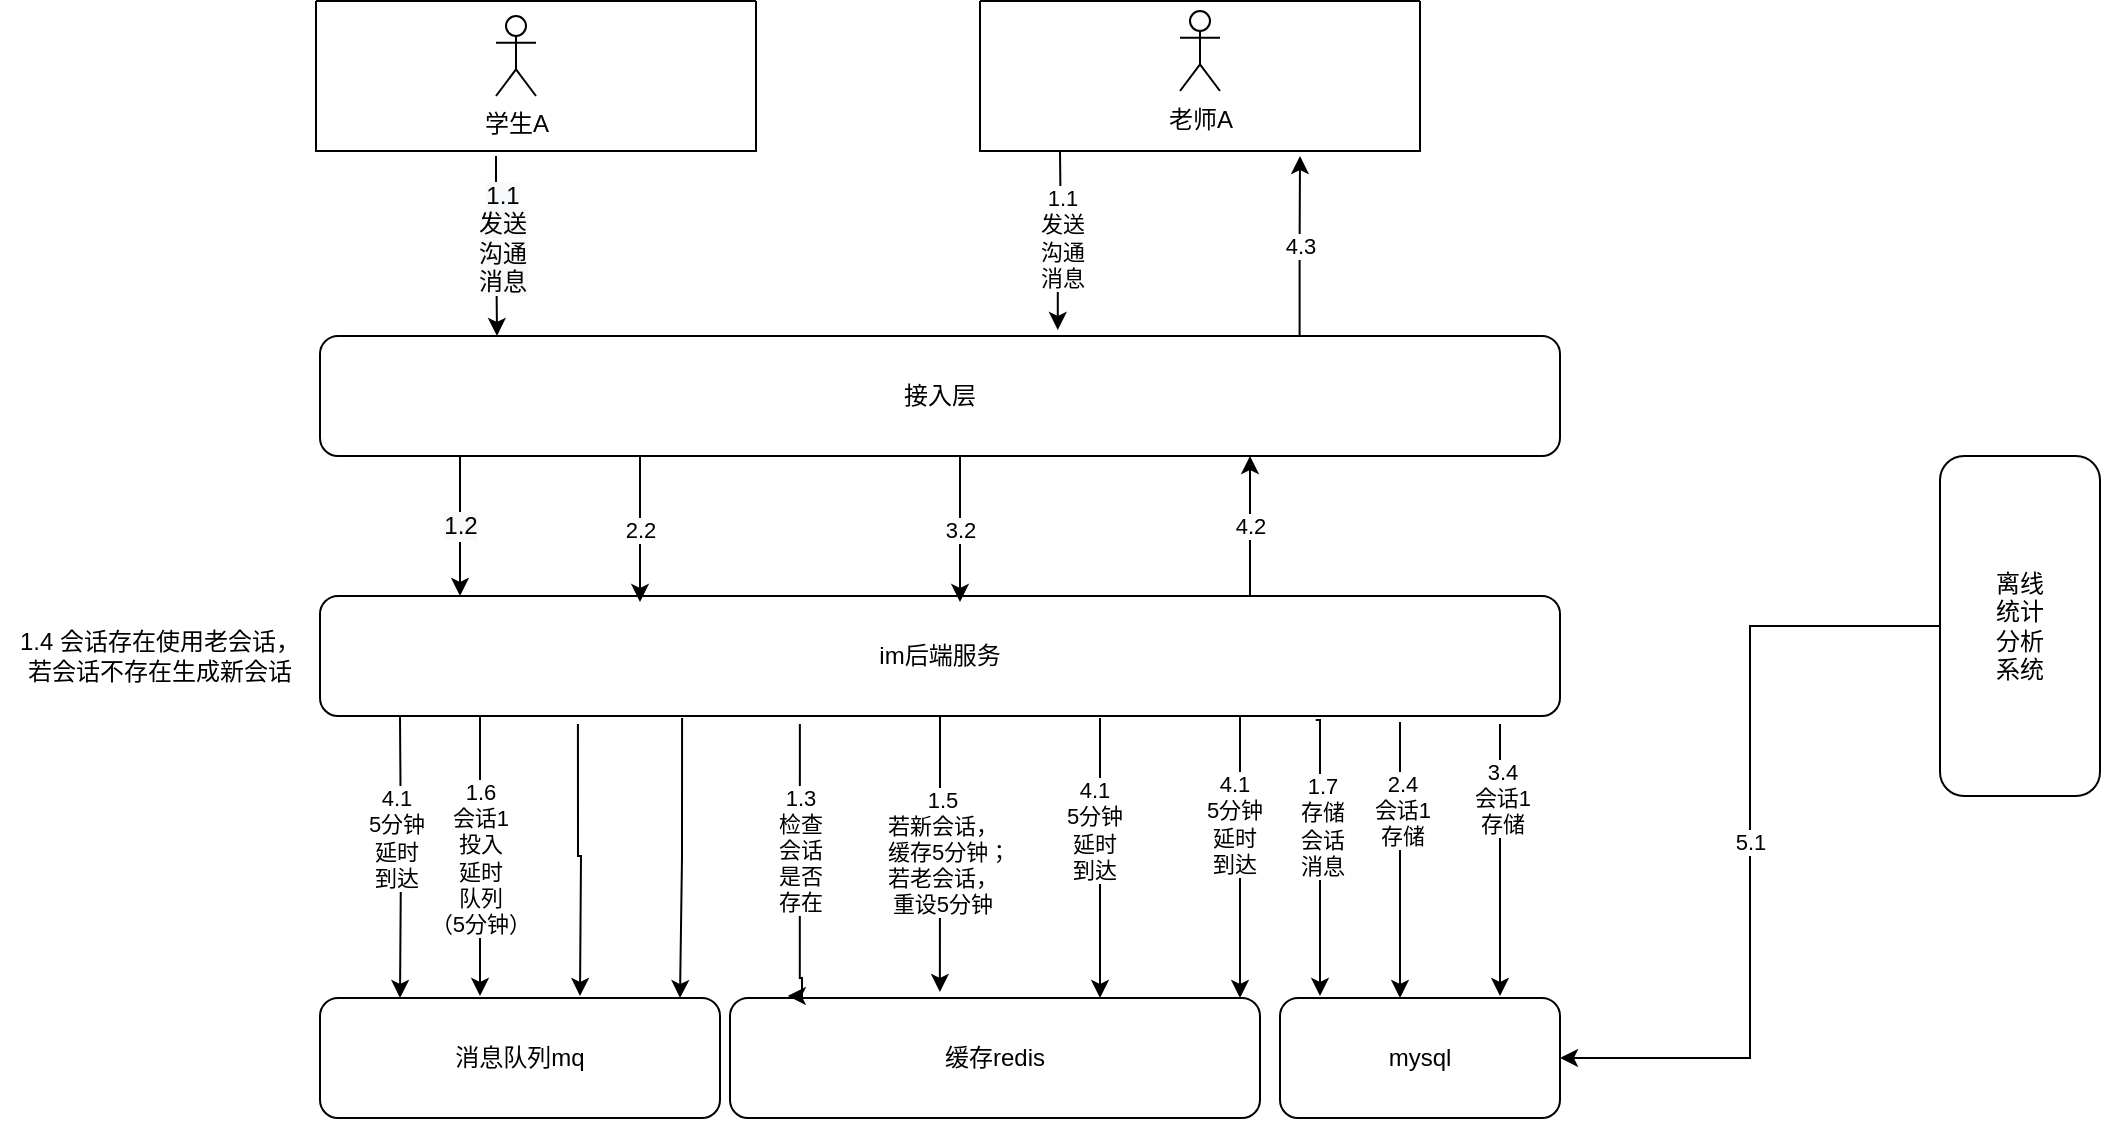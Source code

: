 <mxfile version="15.4.3" type="github">
  <diagram id="C5RBs43oDa-KdzZeNtuy" name="Page-1">
    <mxGraphModel dx="1853" dy="546" grid="1" gridSize="10" guides="1" tooltips="1" connect="1" arrows="1" fold="1" page="1" pageScale="1" pageWidth="827" pageHeight="1169" math="0" shadow="0">
      <root>
        <mxCell id="WIyWlLk6GJQsqaUBKTNV-0" />
        <mxCell id="WIyWlLk6GJQsqaUBKTNV-1" parent="WIyWlLk6GJQsqaUBKTNV-0" />
        <mxCell id="kE2I2lEU6atdpEpyS6rK-24" value="" style="edgeStyle=orthogonalEdgeStyle;rounded=0;orthogonalLoop=1;jettySize=auto;html=1;" edge="1" parent="WIyWlLk6GJQsqaUBKTNV-1">
          <mxGeometry relative="1" as="geometry">
            <mxPoint x="200" y="370" as="sourcePoint" />
            <mxPoint x="200" y="510" as="targetPoint" />
            <Array as="points">
              <mxPoint x="200" y="465" />
            </Array>
          </mxGeometry>
        </mxCell>
        <mxCell id="kE2I2lEU6atdpEpyS6rK-27" value="1.6&lt;br&gt;会话1&lt;br&gt;投入&lt;br&gt;延时&lt;br&gt;队列&lt;br&gt;（5分钟）" style="edgeLabel;html=1;align=center;verticalAlign=middle;resizable=0;points=[];" vertex="1" connectable="0" parent="kE2I2lEU6atdpEpyS6rK-24">
          <mxGeometry x="-0.222" y="1" relative="1" as="geometry">
            <mxPoint x="-1" y="16" as="offset" />
          </mxGeometry>
        </mxCell>
        <mxCell id="kE2I2lEU6atdpEpyS6rK-60" value="4.2" style="edgeStyle=orthogonalEdgeStyle;rounded=0;orthogonalLoop=1;jettySize=auto;html=1;exitX=0.75;exitY=0;exitDx=0;exitDy=0;entryX=0.75;entryY=1;entryDx=0;entryDy=0;" edge="1" parent="WIyWlLk6GJQsqaUBKTNV-1" source="kE2I2lEU6atdpEpyS6rK-2" target="kE2I2lEU6atdpEpyS6rK-4">
          <mxGeometry relative="1" as="geometry">
            <mxPoint x="541" y="250" as="targetPoint" />
          </mxGeometry>
        </mxCell>
        <mxCell id="kE2I2lEU6atdpEpyS6rK-2" value="im后端服务" style="rounded=1;whiteSpace=wrap;html=1;" vertex="1" parent="WIyWlLk6GJQsqaUBKTNV-1">
          <mxGeometry x="120" y="310" width="620" height="60" as="geometry" />
        </mxCell>
        <mxCell id="kE2I2lEU6atdpEpyS6rK-20" value="&lt;span style=&quot;font-size: 12px ; background-color: rgb(248 , 249 , 250)&quot;&gt;1.2&lt;/span&gt;" style="edgeStyle=orthogonalEdgeStyle;rounded=0;orthogonalLoop=1;jettySize=auto;html=1;" edge="1" parent="WIyWlLk6GJQsqaUBKTNV-1" source="kE2I2lEU6atdpEpyS6rK-4" target="kE2I2lEU6atdpEpyS6rK-2">
          <mxGeometry relative="1" as="geometry">
            <Array as="points">
              <mxPoint x="190" y="260" />
              <mxPoint x="190" y="260" />
            </Array>
          </mxGeometry>
        </mxCell>
        <mxCell id="kE2I2lEU6atdpEpyS6rK-62" value="4.3" style="edgeStyle=orthogonalEdgeStyle;rounded=0;orthogonalLoop=1;jettySize=auto;html=1;exitX=0.79;exitY=0;exitDx=0;exitDy=0;exitPerimeter=0;" edge="1" parent="WIyWlLk6GJQsqaUBKTNV-1" source="kE2I2lEU6atdpEpyS6rK-4">
          <mxGeometry relative="1" as="geometry">
            <mxPoint x="610" y="90" as="targetPoint" />
          </mxGeometry>
        </mxCell>
        <mxCell id="kE2I2lEU6atdpEpyS6rK-4" value="接入层" style="rounded=1;whiteSpace=wrap;html=1;" vertex="1" parent="WIyWlLk6GJQsqaUBKTNV-1">
          <mxGeometry x="120" y="180" width="620" height="60" as="geometry" />
        </mxCell>
        <mxCell id="kE2I2lEU6atdpEpyS6rK-59" value="5.1" style="edgeStyle=orthogonalEdgeStyle;rounded=0;orthogonalLoop=1;jettySize=auto;html=1;entryX=1;entryY=0.5;entryDx=0;entryDy=0;" edge="1" parent="WIyWlLk6GJQsqaUBKTNV-1" source="kE2I2lEU6atdpEpyS6rK-5" target="kE2I2lEU6atdpEpyS6rK-33">
          <mxGeometry relative="1" as="geometry" />
        </mxCell>
        <mxCell id="kE2I2lEU6atdpEpyS6rK-5" value="离线&lt;br&gt;统计&lt;br&gt;分析&lt;br&gt;系统" style="rounded=1;whiteSpace=wrap;html=1;" vertex="1" parent="WIyWlLk6GJQsqaUBKTNV-1">
          <mxGeometry x="930" y="240" width="80" height="170" as="geometry" />
        </mxCell>
        <mxCell id="kE2I2lEU6atdpEpyS6rK-15" value="" style="edgeStyle=orthogonalEdgeStyle;rounded=0;orthogonalLoop=1;jettySize=auto;html=1;entryX=0.595;entryY=-0.05;entryDx=0;entryDy=0;entryPerimeter=0;" edge="1" parent="WIyWlLk6GJQsqaUBKTNV-1" target="kE2I2lEU6atdpEpyS6rK-4">
          <mxGeometry relative="1" as="geometry">
            <mxPoint x="490" y="87.5" as="sourcePoint" />
            <mxPoint x="490" y="157.5" as="targetPoint" />
          </mxGeometry>
        </mxCell>
        <mxCell id="kE2I2lEU6atdpEpyS6rK-82" value="1.1&lt;br&gt;发送&lt;br&gt;沟通&lt;br&gt;消息" style="edgeLabel;html=1;align=center;verticalAlign=middle;resizable=0;points=[];" vertex="1" connectable="0" parent="kE2I2lEU6atdpEpyS6rK-15">
          <mxGeometry x="-0.371" y="-3" relative="1" as="geometry">
            <mxPoint x="3" y="15" as="offset" />
          </mxGeometry>
        </mxCell>
        <mxCell id="kE2I2lEU6atdpEpyS6rK-10" value="老师A" style="shape=umlActor;verticalLabelPosition=bottom;verticalAlign=top;html=1;outlineConnect=0;" vertex="1" parent="WIyWlLk6GJQsqaUBKTNV-1">
          <mxGeometry x="550" y="17.5" width="20" height="40" as="geometry" />
        </mxCell>
        <mxCell id="kE2I2lEU6atdpEpyS6rK-11" value="学生A" style="shape=umlActor;verticalLabelPosition=bottom;verticalAlign=top;html=1;outlineConnect=0;" vertex="1" parent="WIyWlLk6GJQsqaUBKTNV-1">
          <mxGeometry x="208" y="20" width="20" height="40" as="geometry" />
        </mxCell>
        <mxCell id="kE2I2lEU6atdpEpyS6rK-16" value="" style="edgeStyle=orthogonalEdgeStyle;rounded=0;orthogonalLoop=1;jettySize=auto;html=1;" edge="1" parent="WIyWlLk6GJQsqaUBKTNV-1">
          <mxGeometry relative="1" as="geometry">
            <mxPoint x="208" y="90" as="sourcePoint" />
            <mxPoint x="208.5" y="180" as="targetPoint" />
            <Array as="points">
              <mxPoint x="208.5" y="120" />
              <mxPoint x="208.5" y="120" />
            </Array>
          </mxGeometry>
        </mxCell>
        <mxCell id="kE2I2lEU6atdpEpyS6rK-18" value="&lt;span style=&quot;color: rgba(0 , 0 , 0 , 0) ; font-family: monospace ; font-size: 0px ; background-color: rgb(248 , 249 , 250)&quot;&gt;%3CmxGraphModel%3E%3Croot%3E%3CmxCell%20id%3D%220%22%2F%3E%3CmxCell%20id%3D%221%22%20parent%3D%220%22%2F%3E%3CmxCell%20id%3D%222%22%20value%3D%22%E8%80%81%E5%B8%88%22%20style%3D%22shape%3DumlActor%3BverticalLabelPosition%3Dbottom%3BverticalAlign%3Dtop%3Bhtml%3D1%3BoutlineConnect%3D0%3B%22%20vertex%3D%221%22%20parent%3D%221%22%3E%3CmxGeometry%20x%3D%22280%22%20y%3D%2230%22%20width%3D%2220%22%20height%3D%2240%22%20as%3D%22geometry%22%2F%3E%3C%2FmxCell%3E%3C%2Froot%3E%3C%2FmxGraphModel%&lt;/span&gt;" style="edgeLabel;html=1;align=center;verticalAlign=middle;resizable=0;points=[];" vertex="1" connectable="0" parent="kE2I2lEU6atdpEpyS6rK-16">
          <mxGeometry x="-0.34" y="-3" relative="1" as="geometry">
            <mxPoint x="-72" y="10" as="offset" />
          </mxGeometry>
        </mxCell>
        <mxCell id="kE2I2lEU6atdpEpyS6rK-68" value="&lt;span style=&quot;font-size: 12px ; background-color: rgb(248 , 249 , 250)&quot;&gt;1.1&lt;/span&gt;&lt;br style=&quot;font-size: 12px ; background-color: rgb(248 , 249 , 250)&quot;&gt;&lt;span style=&quot;font-size: 12px ; background-color: rgb(248 , 249 , 250)&quot;&gt;发送&lt;br&gt;&lt;/span&gt;&lt;span style=&quot;font-size: 12px ; background-color: rgb(248 , 249 , 250)&quot;&gt;沟通&lt;br&gt;消息&lt;br&gt;&lt;/span&gt;" style="edgeLabel;html=1;align=center;verticalAlign=middle;resizable=0;points=[];" vertex="1" connectable="0" parent="kE2I2lEU6atdpEpyS6rK-16">
          <mxGeometry x="-0.089" y="-2" relative="1" as="geometry">
            <mxPoint x="4" as="offset" />
          </mxGeometry>
        </mxCell>
        <mxCell id="kE2I2lEU6atdpEpyS6rK-25" value="消息队列mq" style="rounded=1;whiteSpace=wrap;html=1;" vertex="1" parent="WIyWlLk6GJQsqaUBKTNV-1">
          <mxGeometry x="120" y="511" width="200" height="60" as="geometry" />
        </mxCell>
        <mxCell id="kE2I2lEU6atdpEpyS6rK-26" value="缓存redis" style="rounded=1;whiteSpace=wrap;html=1;" vertex="1" parent="WIyWlLk6GJQsqaUBKTNV-1">
          <mxGeometry x="325" y="511" width="265" height="60" as="geometry" />
        </mxCell>
        <mxCell id="kE2I2lEU6atdpEpyS6rK-28" value="" style="edgeStyle=orthogonalEdgeStyle;rounded=0;orthogonalLoop=1;jettySize=auto;html=1;exitX=0.387;exitY=1.067;exitDx=0;exitDy=0;exitPerimeter=0;entryX=0.109;entryY=-0.017;entryDx=0;entryDy=0;entryPerimeter=0;" edge="1" parent="WIyWlLk6GJQsqaUBKTNV-1" source="kE2I2lEU6atdpEpyS6rK-2" target="kE2I2lEU6atdpEpyS6rK-26">
          <mxGeometry relative="1" as="geometry">
            <mxPoint x="360" y="421" as="sourcePoint" />
            <mxPoint x="361" y="511" as="targetPoint" />
            <Array as="points">
              <mxPoint x="360" y="501" />
              <mxPoint x="361" y="501" />
              <mxPoint x="361" y="510" />
            </Array>
          </mxGeometry>
        </mxCell>
        <mxCell id="kE2I2lEU6atdpEpyS6rK-69" value="1.3&lt;br&gt;检查&lt;br&gt;会话&lt;br&gt;是否&lt;br&gt;存在" style="edgeLabel;html=1;align=center;verticalAlign=middle;resizable=0;points=[];" vertex="1" connectable="0" parent="kE2I2lEU6atdpEpyS6rK-28">
          <mxGeometry x="-0.146" y="3" relative="1" as="geometry">
            <mxPoint x="-3" y="1" as="offset" />
          </mxGeometry>
        </mxCell>
        <mxCell id="kE2I2lEU6atdpEpyS6rK-33" value="mysql" style="rounded=1;whiteSpace=wrap;html=1;" vertex="1" parent="WIyWlLk6GJQsqaUBKTNV-1">
          <mxGeometry x="600" y="511" width="140" height="60" as="geometry" />
        </mxCell>
        <mxCell id="kE2I2lEU6atdpEpyS6rK-35" value="" style="edgeStyle=orthogonalEdgeStyle;rounded=0;orthogonalLoop=1;jettySize=auto;html=1;entryX=0.25;entryY=0;entryDx=0;entryDy=0;exitX=0.803;exitY=1.033;exitDx=0;exitDy=0;exitPerimeter=0;" edge="1" parent="WIyWlLk6GJQsqaUBKTNV-1" source="kE2I2lEU6atdpEpyS6rK-2">
          <mxGeometry relative="1" as="geometry">
            <mxPoint x="620" y="430" as="sourcePoint" />
            <mxPoint x="620" y="510" as="targetPoint" />
            <Array as="points">
              <mxPoint x="620" y="372" />
            </Array>
          </mxGeometry>
        </mxCell>
        <mxCell id="kE2I2lEU6atdpEpyS6rK-36" value="1.7&lt;br&gt;存储&lt;br&gt;会话&lt;br&gt;消息" style="edgeLabel;html=1;align=center;verticalAlign=middle;resizable=0;points=[];" vertex="1" connectable="0" parent="kE2I2lEU6atdpEpyS6rK-35">
          <mxGeometry x="-0.222" y="1" relative="1" as="geometry">
            <mxPoint as="offset" />
          </mxGeometry>
        </mxCell>
        <mxCell id="kE2I2lEU6atdpEpyS6rK-37" value="2.2" style="edgeStyle=orthogonalEdgeStyle;rounded=0;orthogonalLoop=1;jettySize=auto;html=1;" edge="1" parent="WIyWlLk6GJQsqaUBKTNV-1">
          <mxGeometry relative="1" as="geometry">
            <mxPoint x="280" y="240" as="sourcePoint" />
            <mxPoint x="280" y="313" as="targetPoint" />
            <Array as="points">
              <mxPoint x="280" y="260" />
              <mxPoint x="280" y="260" />
            </Array>
          </mxGeometry>
        </mxCell>
        <mxCell id="kE2I2lEU6atdpEpyS6rK-39" value="" style="edgeStyle=orthogonalEdgeStyle;rounded=0;orthogonalLoop=1;jettySize=auto;html=1;entryX=0.396;entryY=-0.05;entryDx=0;entryDy=0;entryPerimeter=0;" edge="1" parent="WIyWlLk6GJQsqaUBKTNV-1" source="kE2I2lEU6atdpEpyS6rK-2" target="kE2I2lEU6atdpEpyS6rK-26">
          <mxGeometry relative="1" as="geometry">
            <mxPoint x="413.5" y="421" as="sourcePoint" />
            <mxPoint x="413" y="511" as="targetPoint" />
            <Array as="points" />
          </mxGeometry>
        </mxCell>
        <mxCell id="kE2I2lEU6atdpEpyS6rK-40" value="1.5&lt;br&gt;若新会话，&lt;br&gt;&amp;nbsp; 缓存5分钟；&lt;br&gt;若老会话，&lt;br&gt;重设5分钟" style="edgeLabel;html=1;align=center;verticalAlign=middle;resizable=0;points=[];" vertex="1" connectable="0" parent="kE2I2lEU6atdpEpyS6rK-39">
          <mxGeometry x="-0.222" y="1" relative="1" as="geometry">
            <mxPoint y="14" as="offset" />
          </mxGeometry>
        </mxCell>
        <mxCell id="kE2I2lEU6atdpEpyS6rK-41" value="" style="edgeStyle=orthogonalEdgeStyle;rounded=0;orthogonalLoop=1;jettySize=auto;html=1;entryX=0.25;entryY=0;entryDx=0;entryDy=0;" edge="1" parent="WIyWlLk6GJQsqaUBKTNV-1">
          <mxGeometry relative="1" as="geometry">
            <mxPoint x="660" y="390" as="sourcePoint" />
            <mxPoint x="660" y="511" as="targetPoint" />
            <Array as="points">
              <mxPoint x="660" y="373" />
            </Array>
          </mxGeometry>
        </mxCell>
        <mxCell id="kE2I2lEU6atdpEpyS6rK-42" value="2.4&lt;br&gt;会话1&lt;br&gt;存储" style="edgeLabel;html=1;align=center;verticalAlign=middle;resizable=0;points=[];" vertex="1" connectable="0" parent="kE2I2lEU6atdpEpyS6rK-41">
          <mxGeometry x="-0.222" y="1" relative="1" as="geometry">
            <mxPoint as="offset" />
          </mxGeometry>
        </mxCell>
        <mxCell id="kE2I2lEU6atdpEpyS6rK-43" value="" style="edgeStyle=orthogonalEdgeStyle;rounded=0;orthogonalLoop=1;jettySize=auto;html=1;entryX=0.5;entryY=0;entryDx=0;entryDy=0;exitX=0.208;exitY=1.067;exitDx=0;exitDy=0;exitPerimeter=0;" edge="1" parent="WIyWlLk6GJQsqaUBKTNV-1" source="kE2I2lEU6atdpEpyS6rK-2">
          <mxGeometry relative="1" as="geometry">
            <mxPoint x="250" y="420" as="sourcePoint" />
            <mxPoint x="250" y="510" as="targetPoint" />
          </mxGeometry>
        </mxCell>
        <mxCell id="kE2I2lEU6atdpEpyS6rK-48" value="3.2" style="edgeStyle=orthogonalEdgeStyle;rounded=0;orthogonalLoop=1;jettySize=auto;html=1;" edge="1" parent="WIyWlLk6GJQsqaUBKTNV-1">
          <mxGeometry relative="1" as="geometry">
            <mxPoint x="440" y="240" as="sourcePoint" />
            <mxPoint x="440" y="313" as="targetPoint" />
            <Array as="points">
              <mxPoint x="440" y="260" />
              <mxPoint x="440" y="260" />
            </Array>
          </mxGeometry>
        </mxCell>
        <mxCell id="kE2I2lEU6atdpEpyS6rK-51" value="" style="edgeStyle=orthogonalEdgeStyle;rounded=0;orthogonalLoop=1;jettySize=auto;html=1;entryX=0.5;entryY=0;entryDx=0;entryDy=0;exitX=0.75;exitY=1;exitDx=0;exitDy=0;" edge="1" parent="WIyWlLk6GJQsqaUBKTNV-1" source="kE2I2lEU6atdpEpyS6rK-2">
          <mxGeometry relative="1" as="geometry">
            <mxPoint x="580" y="421" as="sourcePoint" />
            <mxPoint x="580" y="511" as="targetPoint" />
            <Array as="points">
              <mxPoint x="580" y="370" />
            </Array>
          </mxGeometry>
        </mxCell>
        <mxCell id="kE2I2lEU6atdpEpyS6rK-53" value="4.1&lt;br&gt;5分钟&lt;br&gt;延时&lt;br&gt;到达" style="edgeLabel;html=1;align=center;verticalAlign=middle;resizable=0;points=[];" vertex="1" connectable="0" parent="kE2I2lEU6atdpEpyS6rK-51">
          <mxGeometry x="-0.2" y="-3" relative="1" as="geometry">
            <mxPoint as="offset" />
          </mxGeometry>
        </mxCell>
        <mxCell id="kE2I2lEU6atdpEpyS6rK-57" value="" style="edgeStyle=orthogonalEdgeStyle;rounded=0;orthogonalLoop=1;jettySize=auto;html=1;" edge="1" parent="WIyWlLk6GJQsqaUBKTNV-1">
          <mxGeometry relative="1" as="geometry">
            <mxPoint x="710" y="400" as="sourcePoint" />
            <mxPoint x="710" y="510" as="targetPoint" />
            <Array as="points">
              <mxPoint x="710" y="374" />
            </Array>
          </mxGeometry>
        </mxCell>
        <mxCell id="kE2I2lEU6atdpEpyS6rK-58" value="3.4&lt;br&gt;会话1&lt;br&gt;存储" style="edgeLabel;html=1;align=center;verticalAlign=middle;resizable=0;points=[];" vertex="1" connectable="0" parent="kE2I2lEU6atdpEpyS6rK-57">
          <mxGeometry x="-0.222" y="1" relative="1" as="geometry">
            <mxPoint as="offset" />
          </mxGeometry>
        </mxCell>
        <mxCell id="kE2I2lEU6atdpEpyS6rK-66" value="1.4 会话存在使用老会话，&lt;br&gt;若会话不存在生成新会话" style="text;html=1;strokeColor=none;fillColor=none;align=center;verticalAlign=middle;whiteSpace=wrap;rounded=0;" vertex="1" parent="WIyWlLk6GJQsqaUBKTNV-1">
          <mxGeometry x="-40" y="315" width="160" height="50" as="geometry" />
        </mxCell>
        <mxCell id="kE2I2lEU6atdpEpyS6rK-71" value="" style="edgeStyle=orthogonalEdgeStyle;rounded=0;orthogonalLoop=1;jettySize=auto;html=1;entryX=0.5;entryY=0;entryDx=0;entryDy=0;exitX=0.292;exitY=1.017;exitDx=0;exitDy=0;exitPerimeter=0;" edge="1" parent="WIyWlLk6GJQsqaUBKTNV-1" source="kE2I2lEU6atdpEpyS6rK-2">
          <mxGeometry relative="1" as="geometry">
            <mxPoint x="300" y="421" as="sourcePoint" />
            <mxPoint x="300" y="511" as="targetPoint" />
          </mxGeometry>
        </mxCell>
        <mxCell id="kE2I2lEU6atdpEpyS6rK-77" value="" style="edgeStyle=orthogonalEdgeStyle;rounded=0;orthogonalLoop=1;jettySize=auto;html=1;" edge="1" parent="WIyWlLk6GJQsqaUBKTNV-1">
          <mxGeometry relative="1" as="geometry">
            <mxPoint x="510" y="371" as="sourcePoint" />
            <mxPoint x="510" y="511" as="targetPoint" />
            <Array as="points">
              <mxPoint x="510" y="391" />
              <mxPoint x="510" y="391" />
            </Array>
          </mxGeometry>
        </mxCell>
        <mxCell id="kE2I2lEU6atdpEpyS6rK-78" value="4.1&lt;br&gt;5分钟&lt;br&gt;延时&lt;br&gt;到达" style="edgeLabel;html=1;align=center;verticalAlign=middle;resizable=0;points=[];" vertex="1" connectable="0" parent="kE2I2lEU6atdpEpyS6rK-77">
          <mxGeometry x="-0.2" y="-3" relative="1" as="geometry">
            <mxPoint as="offset" />
          </mxGeometry>
        </mxCell>
        <mxCell id="kE2I2lEU6atdpEpyS6rK-79" value="" style="edgeStyle=orthogonalEdgeStyle;rounded=0;orthogonalLoop=1;jettySize=auto;html=1;entryX=0.2;entryY=0;entryDx=0;entryDy=0;entryPerimeter=0;" edge="1" parent="WIyWlLk6GJQsqaUBKTNV-1" target="kE2I2lEU6atdpEpyS6rK-25">
          <mxGeometry relative="1" as="geometry">
            <mxPoint x="160" y="370" as="sourcePoint" />
            <mxPoint x="160" y="460" as="targetPoint" />
            <Array as="points" />
          </mxGeometry>
        </mxCell>
        <mxCell id="kE2I2lEU6atdpEpyS6rK-80" value="4.1&lt;br&gt;5分钟&lt;br&gt;延时&lt;br&gt;到达" style="edgeLabel;html=1;align=center;verticalAlign=middle;resizable=0;points=[];" vertex="1" connectable="0" parent="kE2I2lEU6atdpEpyS6rK-79">
          <mxGeometry x="-0.2" y="-3" relative="1" as="geometry">
            <mxPoint y="4" as="offset" />
          </mxGeometry>
        </mxCell>
        <mxCell id="kE2I2lEU6atdpEpyS6rK-84" value="" style="swimlane;startSize=0;" vertex="1" parent="WIyWlLk6GJQsqaUBKTNV-1">
          <mxGeometry x="450" y="12.5" width="220" height="75" as="geometry">
            <mxRectangle x="290" y="100" width="50" height="40" as="alternateBounds" />
          </mxGeometry>
        </mxCell>
        <mxCell id="kE2I2lEU6atdpEpyS6rK-87" value="" style="swimlane;startSize=0;" vertex="1" parent="WIyWlLk6GJQsqaUBKTNV-1">
          <mxGeometry x="118" y="12.5" width="220" height="75" as="geometry">
            <mxRectangle x="290" y="100" width="50" height="40" as="alternateBounds" />
          </mxGeometry>
        </mxCell>
      </root>
    </mxGraphModel>
  </diagram>
</mxfile>
